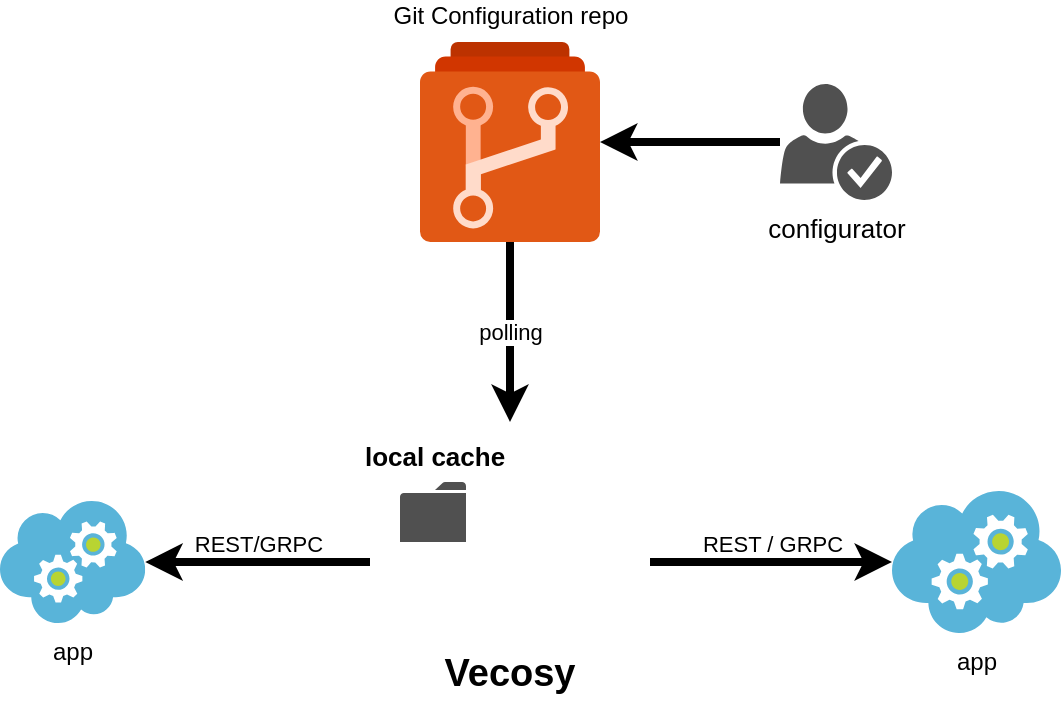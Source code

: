 <mxfile version="12.7.8" type="device"><diagram id="-j_6Jt9qo0W4y1R9Yi7m" name="Page-1"><mxGraphModel dx="1422" dy="752" grid="1" gridSize="10" guides="1" tooltips="1" connect="1" arrows="1" fold="1" page="1" pageScale="1" pageWidth="827" pageHeight="1169" math="0" shadow="0"><root><mxCell id="0"/><mxCell id="1" parent="0"/><mxCell id="kF-19mOR9h-_mvlbjRVI-1" value="Git Configuration repo" style="aspect=fixed;html=1;points=[];align=center;image;fontSize=12;image=img/lib/mscae/Azure_Repos.svg;labelPosition=center;verticalLabelPosition=top;verticalAlign=bottom;spacing=6;" parent="1" vertex="1"><mxGeometry x="280" y="70" width="90" height="100" as="geometry"/></mxCell><mxCell id="kF-19mOR9h-_mvlbjRVI-3" value="polling" style="edgeStyle=orthogonalEdgeStyle;rounded=0;orthogonalLoop=1;jettySize=auto;html=1;strokeWidth=4;" parent="1" source="kF-19mOR9h-_mvlbjRVI-1" target="kF-19mOR9h-_mvlbjRVI-2" edge="1"><mxGeometry relative="1" as="geometry"/></mxCell><mxCell id="kF-19mOR9h-_mvlbjRVI-7" value="REST/GRPC" style="edgeStyle=orthogonalEdgeStyle;rounded=0;orthogonalLoop=1;jettySize=auto;html=1;strokeWidth=4;spacing=2;labelPosition=center;verticalLabelPosition=top;align=center;verticalAlign=bottom;" parent="1" source="kF-19mOR9h-_mvlbjRVI-2" target="kF-19mOR9h-_mvlbjRVI-5" edge="1"><mxGeometry relative="1" as="geometry"/></mxCell><mxCell id="kF-19mOR9h-_mvlbjRVI-8" value="REST / GRPC" style="edgeStyle=orthogonalEdgeStyle;rounded=0;orthogonalLoop=1;jettySize=auto;html=1;strokeWidth=4;labelPosition=center;verticalLabelPosition=top;align=center;verticalAlign=bottom;" parent="1" source="kF-19mOR9h-_mvlbjRVI-2" target="kF-19mOR9h-_mvlbjRVI-6" edge="1"><mxGeometry relative="1" as="geometry"/></mxCell><mxCell id="kF-19mOR9h-_mvlbjRVI-2" value="Vecosy" style="shape=image;imageAspect=0;aspect=fixed;verticalLabelPosition=bottom;verticalAlign=top;image=https://avatars0.githubusercontent.com/u/57211774?s=200&amp;v=4;fontSize=19;fontStyle=1;spacing=-31;" parent="1" vertex="1"><mxGeometry x="255" y="260" width="140" height="140" as="geometry"/></mxCell><mxCell id="kF-19mOR9h-_mvlbjRVI-5" value="app" style="aspect=fixed;html=1;points=[];align=center;image;fontSize=12;image=img/lib/mscae/Cloud_Services_Classic.svg;" parent="1" vertex="1"><mxGeometry x="70" y="299.5" width="72.62" height="61" as="geometry"/></mxCell><mxCell id="kF-19mOR9h-_mvlbjRVI-6" value="app" style="aspect=fixed;html=1;points=[];align=center;image;fontSize=12;image=img/lib/mscae/Cloud_Services_Classic.svg;" parent="1" vertex="1"><mxGeometry x="516" y="294.5" width="84.52" height="71" as="geometry"/></mxCell><mxCell id="kF-19mOR9h-_mvlbjRVI-9" value="local cache" style="pointerEvents=1;shadow=0;dashed=0;html=1;strokeColor=none;fillColor=#505050;labelPosition=center;verticalLabelPosition=top;verticalAlign=bottom;outlineConnect=0;align=center;shape=mxgraph.office.concepts.folder;spacing=4;fontSize=13;fontStyle=1" parent="1" vertex="1"><mxGeometry x="270" y="290" width="33" height="30" as="geometry"/></mxCell><mxCell id="kF-19mOR9h-_mvlbjRVI-11" style="edgeStyle=orthogonalEdgeStyle;rounded=0;orthogonalLoop=1;jettySize=auto;html=1;strokeWidth=4;fontSize=13;" parent="1" source="kF-19mOR9h-_mvlbjRVI-10" target="kF-19mOR9h-_mvlbjRVI-1" edge="1"><mxGeometry relative="1" as="geometry"/></mxCell><mxCell id="kF-19mOR9h-_mvlbjRVI-10" value="configurator" style="pointerEvents=1;shadow=0;dashed=0;html=1;strokeColor=none;fillColor=#505050;labelPosition=center;verticalLabelPosition=bottom;verticalAlign=top;outlineConnect=0;align=center;shape=mxgraph.office.security.credentials;fontSize=13;" parent="1" vertex="1"><mxGeometry x="460" y="91" width="56" height="58" as="geometry"/></mxCell></root></mxGraphModel></diagram></mxfile>